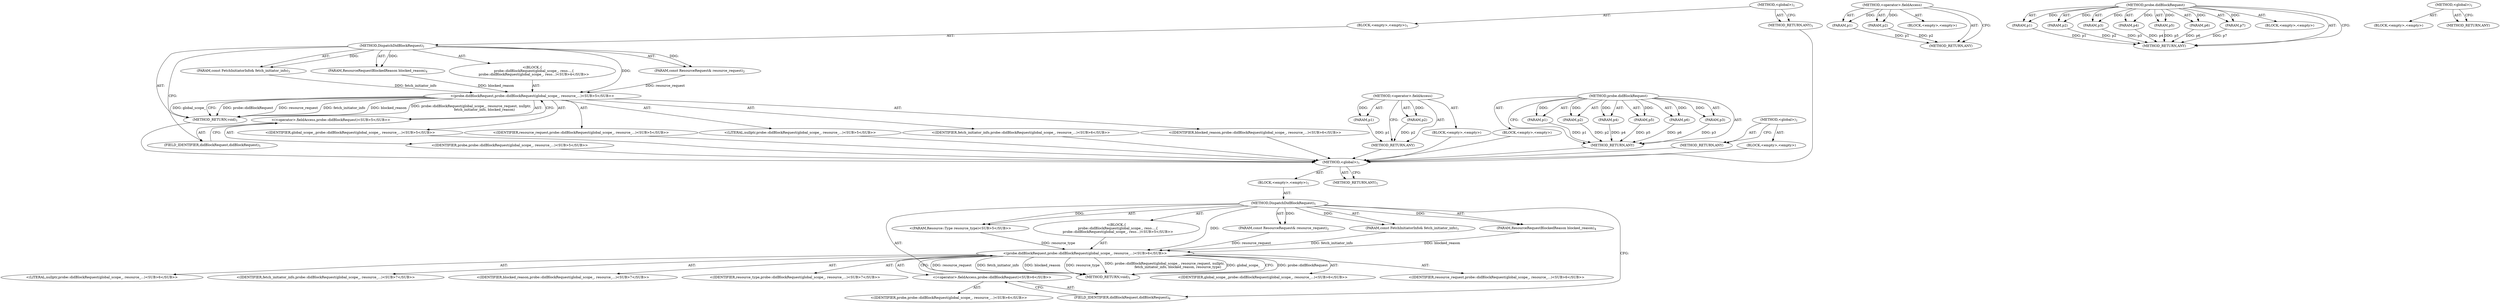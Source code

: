 digraph "&lt;global&gt;" {
vulnerable_6 [label=<(METHOD,&lt;global&gt;)<SUB>1</SUB>>];
vulnerable_7 [label=<(BLOCK,&lt;empty&gt;,&lt;empty&gt;)<SUB>1</SUB>>];
vulnerable_8 [label=<(METHOD,DispatchDidBlockRequest)<SUB>1</SUB>>];
vulnerable_9 [label=<(PARAM,const ResourceRequest&amp; resource_request)<SUB>2</SUB>>];
vulnerable_10 [label=<(PARAM,const FetchInitiatorInfo&amp; fetch_initiator_info)<SUB>3</SUB>>];
vulnerable_11 [label=<(PARAM,ResourceRequestBlockedReason blocked_reason)<SUB>4</SUB>>];
vulnerable_12 [label="<(BLOCK,{
   probe::didBlockRequest(global_scope_, reso...,{
   probe::didBlockRequest(global_scope_, reso...)<SUB>4</SUB>>"];
vulnerable_13 [label="<(probe.didBlockRequest,probe::didBlockRequest(global_scope_, resource_...)<SUB>5</SUB>>"];
vulnerable_14 [label="<(&lt;operator&gt;.fieldAccess,probe::didBlockRequest)<SUB>5</SUB>>"];
vulnerable_15 [label="<(IDENTIFIER,probe,probe::didBlockRequest(global_scope_, resource_...)<SUB>5</SUB>>"];
vulnerable_16 [label=<(FIELD_IDENTIFIER,didBlockRequest,didBlockRequest)<SUB>5</SUB>>];
vulnerable_17 [label="<(IDENTIFIER,global_scope_,probe::didBlockRequest(global_scope_, resource_...)<SUB>5</SUB>>"];
vulnerable_18 [label="<(IDENTIFIER,resource_request,probe::didBlockRequest(global_scope_, resource_...)<SUB>5</SUB>>"];
vulnerable_19 [label="<(LITERAL,nullptr,probe::didBlockRequest(global_scope_, resource_...)<SUB>5</SUB>>"];
vulnerable_20 [label="<(IDENTIFIER,fetch_initiator_info,probe::didBlockRequest(global_scope_, resource_...)<SUB>6</SUB>>"];
vulnerable_21 [label="<(IDENTIFIER,blocked_reason,probe::didBlockRequest(global_scope_, resource_...)<SUB>6</SUB>>"];
vulnerable_22 [label=<(METHOD_RETURN,void)<SUB>1</SUB>>];
vulnerable_24 [label=<(METHOD_RETURN,ANY)<SUB>1</SUB>>];
vulnerable_54 [label=<(METHOD,&lt;operator&gt;.fieldAccess)>];
vulnerable_55 [label=<(PARAM,p1)>];
vulnerable_56 [label=<(PARAM,p2)>];
vulnerable_57 [label=<(BLOCK,&lt;empty&gt;,&lt;empty&gt;)>];
vulnerable_58 [label=<(METHOD_RETURN,ANY)>];
vulnerable_45 [label=<(METHOD,probe.didBlockRequest)>];
vulnerable_46 [label=<(PARAM,p1)>];
vulnerable_47 [label=<(PARAM,p2)>];
vulnerable_48 [label=<(PARAM,p3)>];
vulnerable_49 [label=<(PARAM,p4)>];
vulnerable_50 [label=<(PARAM,p5)>];
vulnerable_51 [label=<(PARAM,p6)>];
vulnerable_52 [label=<(BLOCK,&lt;empty&gt;,&lt;empty&gt;)>];
vulnerable_53 [label=<(METHOD_RETURN,ANY)>];
vulnerable_39 [label=<(METHOD,&lt;global&gt;)<SUB>1</SUB>>];
vulnerable_40 [label=<(BLOCK,&lt;empty&gt;,&lt;empty&gt;)>];
vulnerable_41 [label=<(METHOD_RETURN,ANY)>];
fixed_6 [label=<(METHOD,&lt;global&gt;)<SUB>1</SUB>>];
fixed_7 [label=<(BLOCK,&lt;empty&gt;,&lt;empty&gt;)<SUB>1</SUB>>];
fixed_8 [label=<(METHOD,DispatchDidBlockRequest)<SUB>1</SUB>>];
fixed_9 [label=<(PARAM,const ResourceRequest&amp; resource_request)<SUB>2</SUB>>];
fixed_10 [label=<(PARAM,const FetchInitiatorInfo&amp; fetch_initiator_info)<SUB>3</SUB>>];
fixed_11 [label=<(PARAM,ResourceRequestBlockedReason blocked_reason)<SUB>4</SUB>>];
fixed_12 [label="<(PARAM,Resource::Type resource_type)<SUB>5</SUB>>"];
fixed_13 [label="<(BLOCK,{
   probe::didBlockRequest(global_scope_, reso...,{
   probe::didBlockRequest(global_scope_, reso...)<SUB>5</SUB>>"];
fixed_14 [label="<(probe.didBlockRequest,probe::didBlockRequest(global_scope_, resource_...)<SUB>6</SUB>>"];
fixed_15 [label="<(&lt;operator&gt;.fieldAccess,probe::didBlockRequest)<SUB>6</SUB>>"];
fixed_16 [label="<(IDENTIFIER,probe,probe::didBlockRequest(global_scope_, resource_...)<SUB>6</SUB>>"];
fixed_17 [label=<(FIELD_IDENTIFIER,didBlockRequest,didBlockRequest)<SUB>6</SUB>>];
fixed_18 [label="<(IDENTIFIER,global_scope_,probe::didBlockRequest(global_scope_, resource_...)<SUB>6</SUB>>"];
fixed_19 [label="<(IDENTIFIER,resource_request,probe::didBlockRequest(global_scope_, resource_...)<SUB>6</SUB>>"];
fixed_20 [label="<(LITERAL,nullptr,probe::didBlockRequest(global_scope_, resource_...)<SUB>6</SUB>>"];
fixed_21 [label="<(IDENTIFIER,fetch_initiator_info,probe::didBlockRequest(global_scope_, resource_...)<SUB>7</SUB>>"];
fixed_22 [label="<(IDENTIFIER,blocked_reason,probe::didBlockRequest(global_scope_, resource_...)<SUB>7</SUB>>"];
fixed_23 [label="<(IDENTIFIER,resource_type,probe::didBlockRequest(global_scope_, resource_...)<SUB>7</SUB>>"];
fixed_24 [label=<(METHOD_RETURN,void)<SUB>1</SUB>>];
fixed_26 [label=<(METHOD_RETURN,ANY)<SUB>1</SUB>>];
fixed_59 [label=<(METHOD,&lt;operator&gt;.fieldAccess)>];
fixed_60 [label=<(PARAM,p1)>];
fixed_61 [label=<(PARAM,p2)>];
fixed_62 [label=<(BLOCK,&lt;empty&gt;,&lt;empty&gt;)>];
fixed_63 [label=<(METHOD_RETURN,ANY)>];
fixed_49 [label=<(METHOD,probe.didBlockRequest)>];
fixed_50 [label=<(PARAM,p1)>];
fixed_51 [label=<(PARAM,p2)>];
fixed_52 [label=<(PARAM,p3)>];
fixed_53 [label=<(PARAM,p4)>];
fixed_54 [label=<(PARAM,p5)>];
fixed_55 [label=<(PARAM,p6)>];
fixed_56 [label=<(PARAM,p7)>];
fixed_57 [label=<(BLOCK,&lt;empty&gt;,&lt;empty&gt;)>];
fixed_58 [label=<(METHOD_RETURN,ANY)>];
fixed_43 [label=<(METHOD,&lt;global&gt;)<SUB>1</SUB>>];
fixed_44 [label=<(BLOCK,&lt;empty&gt;,&lt;empty&gt;)>];
fixed_45 [label=<(METHOD_RETURN,ANY)>];
vulnerable_6 -> vulnerable_7  [key=0, label="AST: "];
vulnerable_6 -> vulnerable_24  [key=0, label="AST: "];
vulnerable_6 -> vulnerable_24  [key=1, label="CFG: "];
vulnerable_7 -> vulnerable_8  [key=0, label="AST: "];
vulnerable_8 -> vulnerable_9  [key=0, label="AST: "];
vulnerable_8 -> vulnerable_9  [key=1, label="DDG: "];
vulnerable_8 -> vulnerable_10  [key=0, label="AST: "];
vulnerable_8 -> vulnerable_10  [key=1, label="DDG: "];
vulnerable_8 -> vulnerable_11  [key=0, label="AST: "];
vulnerable_8 -> vulnerable_11  [key=1, label="DDG: "];
vulnerable_8 -> vulnerable_12  [key=0, label="AST: "];
vulnerable_8 -> vulnerable_22  [key=0, label="AST: "];
vulnerable_8 -> vulnerable_16  [key=0, label="CFG: "];
vulnerable_8 -> vulnerable_13  [key=0, label="DDG: "];
vulnerable_9 -> vulnerable_13  [key=0, label="DDG: resource_request"];
vulnerable_10 -> vulnerable_13  [key=0, label="DDG: fetch_initiator_info"];
vulnerable_11 -> vulnerable_13  [key=0, label="DDG: blocked_reason"];
vulnerable_12 -> vulnerable_13  [key=0, label="AST: "];
vulnerable_13 -> vulnerable_14  [key=0, label="AST: "];
vulnerable_13 -> vulnerable_17  [key=0, label="AST: "];
vulnerable_13 -> vulnerable_18  [key=0, label="AST: "];
vulnerable_13 -> vulnerable_19  [key=0, label="AST: "];
vulnerable_13 -> vulnerable_20  [key=0, label="AST: "];
vulnerable_13 -> vulnerable_21  [key=0, label="AST: "];
vulnerable_13 -> vulnerable_22  [key=0, label="CFG: "];
vulnerable_13 -> vulnerable_22  [key=1, label="DDG: probe::didBlockRequest"];
vulnerable_13 -> vulnerable_22  [key=2, label="DDG: resource_request"];
vulnerable_13 -> vulnerable_22  [key=3, label="DDG: fetch_initiator_info"];
vulnerable_13 -> vulnerable_22  [key=4, label="DDG: blocked_reason"];
vulnerable_13 -> vulnerable_22  [key=5, label="DDG: probe::didBlockRequest(global_scope_, resource_request, nullptr,
                         fetch_initiator_info, blocked_reason)"];
vulnerable_13 -> vulnerable_22  [key=6, label="DDG: global_scope_"];
vulnerable_14 -> vulnerable_15  [key=0, label="AST: "];
vulnerable_14 -> vulnerable_16  [key=0, label="AST: "];
vulnerable_14 -> vulnerable_13  [key=0, label="CFG: "];
vulnerable_15 -> fixed_6  [key=0];
vulnerable_16 -> vulnerable_14  [key=0, label="CFG: "];
vulnerable_17 -> fixed_6  [key=0];
vulnerable_18 -> fixed_6  [key=0];
vulnerable_19 -> fixed_6  [key=0];
vulnerable_20 -> fixed_6  [key=0];
vulnerable_21 -> fixed_6  [key=0];
vulnerable_22 -> fixed_6  [key=0];
vulnerable_24 -> fixed_6  [key=0];
vulnerable_54 -> vulnerable_55  [key=0, label="AST: "];
vulnerable_54 -> vulnerable_55  [key=1, label="DDG: "];
vulnerable_54 -> vulnerable_57  [key=0, label="AST: "];
vulnerable_54 -> vulnerable_56  [key=0, label="AST: "];
vulnerable_54 -> vulnerable_56  [key=1, label="DDG: "];
vulnerable_54 -> vulnerable_58  [key=0, label="AST: "];
vulnerable_54 -> vulnerable_58  [key=1, label="CFG: "];
vulnerable_55 -> vulnerable_58  [key=0, label="DDG: p1"];
vulnerable_56 -> vulnerable_58  [key=0, label="DDG: p2"];
vulnerable_57 -> fixed_6  [key=0];
vulnerable_58 -> fixed_6  [key=0];
vulnerable_45 -> vulnerable_46  [key=0, label="AST: "];
vulnerable_45 -> vulnerable_46  [key=1, label="DDG: "];
vulnerable_45 -> vulnerable_52  [key=0, label="AST: "];
vulnerable_45 -> vulnerable_47  [key=0, label="AST: "];
vulnerable_45 -> vulnerable_47  [key=1, label="DDG: "];
vulnerable_45 -> vulnerable_53  [key=0, label="AST: "];
vulnerable_45 -> vulnerable_53  [key=1, label="CFG: "];
vulnerable_45 -> vulnerable_48  [key=0, label="AST: "];
vulnerable_45 -> vulnerable_48  [key=1, label="DDG: "];
vulnerable_45 -> vulnerable_49  [key=0, label="AST: "];
vulnerable_45 -> vulnerable_49  [key=1, label="DDG: "];
vulnerable_45 -> vulnerable_50  [key=0, label="AST: "];
vulnerable_45 -> vulnerable_50  [key=1, label="DDG: "];
vulnerable_45 -> vulnerable_51  [key=0, label="AST: "];
vulnerable_45 -> vulnerable_51  [key=1, label="DDG: "];
vulnerable_46 -> vulnerable_53  [key=0, label="DDG: p1"];
vulnerable_47 -> vulnerable_53  [key=0, label="DDG: p2"];
vulnerable_48 -> vulnerable_53  [key=0, label="DDG: p3"];
vulnerable_49 -> vulnerable_53  [key=0, label="DDG: p4"];
vulnerable_50 -> vulnerable_53  [key=0, label="DDG: p5"];
vulnerable_51 -> vulnerable_53  [key=0, label="DDG: p6"];
vulnerable_52 -> fixed_6  [key=0];
vulnerable_53 -> fixed_6  [key=0];
vulnerable_39 -> vulnerable_40  [key=0, label="AST: "];
vulnerable_39 -> vulnerable_41  [key=0, label="AST: "];
vulnerable_39 -> vulnerable_41  [key=1, label="CFG: "];
vulnerable_40 -> fixed_6  [key=0];
vulnerable_41 -> fixed_6  [key=0];
fixed_6 -> fixed_7  [key=0, label="AST: "];
fixed_6 -> fixed_26  [key=0, label="AST: "];
fixed_6 -> fixed_26  [key=1, label="CFG: "];
fixed_7 -> fixed_8  [key=0, label="AST: "];
fixed_8 -> fixed_9  [key=0, label="AST: "];
fixed_8 -> fixed_9  [key=1, label="DDG: "];
fixed_8 -> fixed_10  [key=0, label="AST: "];
fixed_8 -> fixed_10  [key=1, label="DDG: "];
fixed_8 -> fixed_11  [key=0, label="AST: "];
fixed_8 -> fixed_11  [key=1, label="DDG: "];
fixed_8 -> fixed_12  [key=0, label="AST: "];
fixed_8 -> fixed_12  [key=1, label="DDG: "];
fixed_8 -> fixed_13  [key=0, label="AST: "];
fixed_8 -> fixed_24  [key=0, label="AST: "];
fixed_8 -> fixed_17  [key=0, label="CFG: "];
fixed_8 -> fixed_14  [key=0, label="DDG: "];
fixed_9 -> fixed_14  [key=0, label="DDG: resource_request"];
fixed_10 -> fixed_14  [key=0, label="DDG: fetch_initiator_info"];
fixed_11 -> fixed_14  [key=0, label="DDG: blocked_reason"];
fixed_12 -> fixed_14  [key=0, label="DDG: resource_type"];
fixed_13 -> fixed_14  [key=0, label="AST: "];
fixed_14 -> fixed_15  [key=0, label="AST: "];
fixed_14 -> fixed_18  [key=0, label="AST: "];
fixed_14 -> fixed_19  [key=0, label="AST: "];
fixed_14 -> fixed_20  [key=0, label="AST: "];
fixed_14 -> fixed_21  [key=0, label="AST: "];
fixed_14 -> fixed_22  [key=0, label="AST: "];
fixed_14 -> fixed_23  [key=0, label="AST: "];
fixed_14 -> fixed_24  [key=0, label="CFG: "];
fixed_14 -> fixed_24  [key=1, label="DDG: probe::didBlockRequest"];
fixed_14 -> fixed_24  [key=2, label="DDG: resource_request"];
fixed_14 -> fixed_24  [key=3, label="DDG: fetch_initiator_info"];
fixed_14 -> fixed_24  [key=4, label="DDG: blocked_reason"];
fixed_14 -> fixed_24  [key=5, label="DDG: resource_type"];
fixed_14 -> fixed_24  [key=6, label="DDG: probe::didBlockRequest(global_scope_, resource_request, nullptr,
                         fetch_initiator_info, blocked_reason, resource_type)"];
fixed_14 -> fixed_24  [key=7, label="DDG: global_scope_"];
fixed_15 -> fixed_16  [key=0, label="AST: "];
fixed_15 -> fixed_17  [key=0, label="AST: "];
fixed_15 -> fixed_14  [key=0, label="CFG: "];
fixed_17 -> fixed_15  [key=0, label="CFG: "];
fixed_59 -> fixed_60  [key=0, label="AST: "];
fixed_59 -> fixed_60  [key=1, label="DDG: "];
fixed_59 -> fixed_62  [key=0, label="AST: "];
fixed_59 -> fixed_61  [key=0, label="AST: "];
fixed_59 -> fixed_61  [key=1, label="DDG: "];
fixed_59 -> fixed_63  [key=0, label="AST: "];
fixed_59 -> fixed_63  [key=1, label="CFG: "];
fixed_60 -> fixed_63  [key=0, label="DDG: p1"];
fixed_61 -> fixed_63  [key=0, label="DDG: p2"];
fixed_49 -> fixed_50  [key=0, label="AST: "];
fixed_49 -> fixed_50  [key=1, label="DDG: "];
fixed_49 -> fixed_57  [key=0, label="AST: "];
fixed_49 -> fixed_51  [key=0, label="AST: "];
fixed_49 -> fixed_51  [key=1, label="DDG: "];
fixed_49 -> fixed_58  [key=0, label="AST: "];
fixed_49 -> fixed_58  [key=1, label="CFG: "];
fixed_49 -> fixed_52  [key=0, label="AST: "];
fixed_49 -> fixed_52  [key=1, label="DDG: "];
fixed_49 -> fixed_53  [key=0, label="AST: "];
fixed_49 -> fixed_53  [key=1, label="DDG: "];
fixed_49 -> fixed_54  [key=0, label="AST: "];
fixed_49 -> fixed_54  [key=1, label="DDG: "];
fixed_49 -> fixed_55  [key=0, label="AST: "];
fixed_49 -> fixed_55  [key=1, label="DDG: "];
fixed_49 -> fixed_56  [key=0, label="AST: "];
fixed_49 -> fixed_56  [key=1, label="DDG: "];
fixed_50 -> fixed_58  [key=0, label="DDG: p1"];
fixed_51 -> fixed_58  [key=0, label="DDG: p2"];
fixed_52 -> fixed_58  [key=0, label="DDG: p3"];
fixed_53 -> fixed_58  [key=0, label="DDG: p4"];
fixed_54 -> fixed_58  [key=0, label="DDG: p5"];
fixed_55 -> fixed_58  [key=0, label="DDG: p6"];
fixed_56 -> fixed_58  [key=0, label="DDG: p7"];
fixed_43 -> fixed_44  [key=0, label="AST: "];
fixed_43 -> fixed_45  [key=0, label="AST: "];
fixed_43 -> fixed_45  [key=1, label="CFG: "];
}
